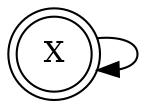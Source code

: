 digraph {   
    node [shape = doublecircle, color = black] X ;
    node [shape = circle];
    node [color= black];
    X -> X;	
}